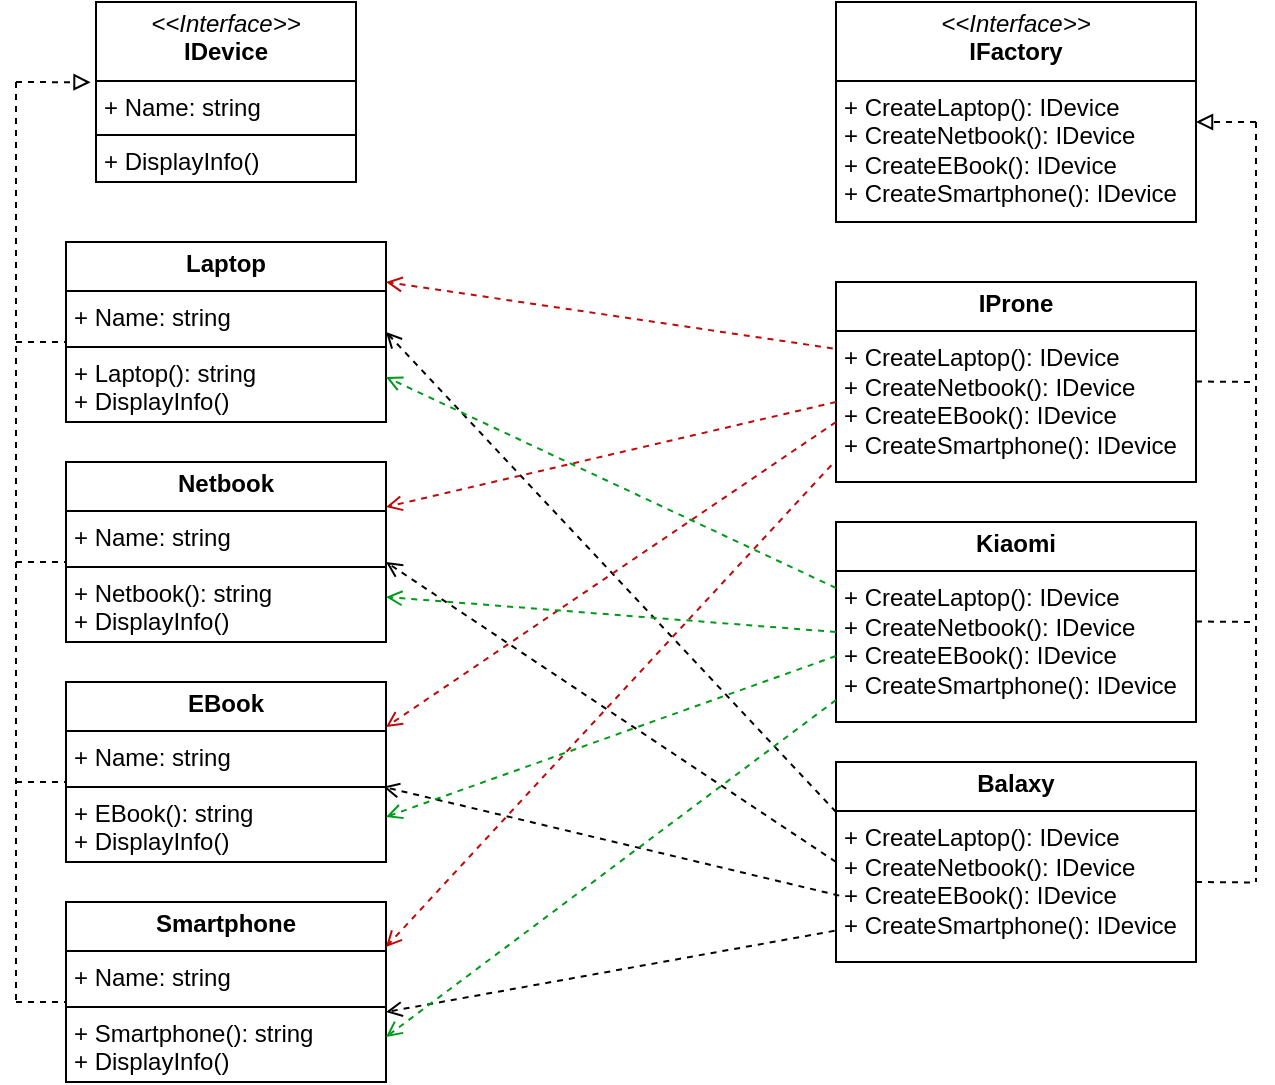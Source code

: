 <mxfile version="26.1.0">
  <diagram id="C5RBs43oDa-KdzZeNtuy" name="Page-1">
    <mxGraphModel dx="1050" dy="530" grid="1" gridSize="10" guides="1" tooltips="1" connect="1" arrows="1" fold="1" page="1" pageScale="1" pageWidth="827" pageHeight="1169" math="0" shadow="0">
      <root>
        <mxCell id="WIyWlLk6GJQsqaUBKTNV-0" />
        <mxCell id="WIyWlLk6GJQsqaUBKTNV-1" parent="WIyWlLk6GJQsqaUBKTNV-0" />
        <mxCell id="j7VxoDjMRTYSd_HDVywb-0" value="&lt;p style=&quot;margin:0px;margin-top:4px;text-align:center;&quot;&gt;&lt;i&gt;&amp;lt;&amp;lt;Interface&amp;gt;&amp;gt;&lt;/i&gt;&lt;br&gt;&lt;b&gt;IDevice&lt;/b&gt;&lt;/p&gt;&lt;hr size=&quot;1&quot; style=&quot;border-style:solid;&quot;&gt;&lt;p style=&quot;margin:0px;margin-left:4px;&quot;&gt;+ Name: string&lt;/p&gt;&lt;hr size=&quot;1&quot; style=&quot;border-style:solid;&quot;&gt;&lt;p style=&quot;margin:0px;margin-left:4px;&quot;&gt;+ DisplayInfo()&lt;/p&gt;" style="verticalAlign=top;align=left;overflow=fill;html=1;whiteSpace=wrap;" vertex="1" parent="WIyWlLk6GJQsqaUBKTNV-1">
          <mxGeometry x="80" y="80" width="130" height="90" as="geometry" />
        </mxCell>
        <mxCell id="j7VxoDjMRTYSd_HDVywb-1" value="&lt;p style=&quot;margin:0px;margin-top:4px;text-align:center;&quot;&gt;&lt;b&gt;Laptop&lt;/b&gt;&lt;/p&gt;&lt;hr size=&quot;1&quot; style=&quot;border-style:solid;&quot;&gt;&lt;p style=&quot;margin:0px;margin-left:4px;&quot;&gt;+ &lt;span style=&quot;background-color: transparent; color: light-dark(rgb(0, 0, 0), rgb(255, 255, 255));&quot;&gt;Name: string&lt;/span&gt;&lt;/p&gt;&lt;hr size=&quot;1&quot; style=&quot;border-style:solid;&quot;&gt;&lt;p style=&quot;margin:0px;margin-left:4px;&quot;&gt;+&amp;nbsp;&lt;span style=&quot;text-align: center;&quot;&gt;Laptop&lt;/span&gt;():&amp;nbsp;&lt;span style=&quot;background-color: transparent; color: light-dark(rgb(0, 0, 0), rgb(255, 255, 255));&quot;&gt;string&lt;/span&gt;&lt;/p&gt;&lt;p style=&quot;margin:0px;margin-left:4px;&quot;&gt;+ DisplayInfo()&lt;span style=&quot;background-color: transparent; color: light-dark(rgb(0, 0, 0), rgb(255, 255, 255));&quot;&gt;&lt;/span&gt;&lt;/p&gt;" style="verticalAlign=top;align=left;overflow=fill;html=1;whiteSpace=wrap;" vertex="1" parent="WIyWlLk6GJQsqaUBKTNV-1">
          <mxGeometry x="65" y="200" width="160" height="90" as="geometry" />
        </mxCell>
        <mxCell id="j7VxoDjMRTYSd_HDVywb-2" value="&lt;p style=&quot;margin:0px;margin-top:4px;text-align:center;&quot;&gt;&lt;b&gt;Netbook&lt;/b&gt;&lt;/p&gt;&lt;hr size=&quot;1&quot; style=&quot;border-style:solid;&quot;&gt;&lt;p style=&quot;margin:0px;margin-left:4px;&quot;&gt;+ &lt;span style=&quot;background-color: transparent; color: light-dark(rgb(0, 0, 0), rgb(255, 255, 255));&quot;&gt;Name: string&lt;/span&gt;&lt;/p&gt;&lt;hr size=&quot;1&quot; style=&quot;border-style:solid;&quot;&gt;&lt;p style=&quot;margin: 0px 0px 0px 4px;&quot;&gt;+ Netbook():&amp;nbsp;&lt;span style=&quot;background-color: transparent; color: light-dark(rgb(0, 0, 0), rgb(255, 255, 255));&quot;&gt;string&lt;/span&gt;&lt;/p&gt;&lt;p style=&quot;margin:0px;margin-left:4px;&quot;&gt;+ DisplayInfo()&lt;span style=&quot;background-color: transparent; color: light-dark(rgb(0, 0, 0), rgb(255, 255, 255));&quot;&gt;&lt;/span&gt;&lt;/p&gt;" style="verticalAlign=top;align=left;overflow=fill;html=1;whiteSpace=wrap;" vertex="1" parent="WIyWlLk6GJQsqaUBKTNV-1">
          <mxGeometry x="65" y="310" width="160" height="90" as="geometry" />
        </mxCell>
        <mxCell id="j7VxoDjMRTYSd_HDVywb-3" value="&lt;p style=&quot;margin:0px;margin-top:4px;text-align:center;&quot;&gt;&lt;b&gt;EBook&lt;/b&gt;&lt;/p&gt;&lt;hr size=&quot;1&quot; style=&quot;border-style:solid;&quot;&gt;&lt;p style=&quot;margin:0px;margin-left:4px;&quot;&gt;+ &lt;span style=&quot;background-color: transparent; color: light-dark(rgb(0, 0, 0), rgb(255, 255, 255));&quot;&gt;Name: string&lt;/span&gt;&lt;/p&gt;&lt;hr size=&quot;1&quot; style=&quot;border-style:solid;&quot;&gt;&lt;p style=&quot;margin: 0px 0px 0px 4px;&quot;&gt;+ EBook():&amp;nbsp;&lt;span style=&quot;background-color: transparent; color: light-dark(rgb(0, 0, 0), rgb(255, 255, 255));&quot;&gt;string&lt;/span&gt;&lt;/p&gt;&lt;p style=&quot;margin:0px;margin-left:4px;&quot;&gt;+ DisplayInfo()&lt;span style=&quot;background-color: transparent; color: light-dark(rgb(0, 0, 0), rgb(255, 255, 255));&quot;&gt;&lt;/span&gt;&lt;/p&gt;" style="verticalAlign=top;align=left;overflow=fill;html=1;whiteSpace=wrap;" vertex="1" parent="WIyWlLk6GJQsqaUBKTNV-1">
          <mxGeometry x="65" y="420" width="160" height="90" as="geometry" />
        </mxCell>
        <mxCell id="j7VxoDjMRTYSd_HDVywb-4" value="&lt;p style=&quot;margin:0px;margin-top:4px;text-align:center;&quot;&gt;&lt;b&gt;Smartphone&lt;/b&gt;&lt;/p&gt;&lt;hr size=&quot;1&quot; style=&quot;border-style:solid;&quot;&gt;&lt;p style=&quot;margin:0px;margin-left:4px;&quot;&gt;+ &lt;span style=&quot;background-color: transparent; color: light-dark(rgb(0, 0, 0), rgb(255, 255, 255));&quot;&gt;Name: string&lt;/span&gt;&lt;/p&gt;&lt;hr size=&quot;1&quot; style=&quot;border-style:solid;&quot;&gt;&lt;p style=&quot;margin: 0px 0px 0px 4px;&quot;&gt;+ Smartphone():&amp;nbsp;&lt;span style=&quot;background-color: transparent; color: light-dark(rgb(0, 0, 0), rgb(255, 255, 255));&quot;&gt;string&lt;/span&gt;&lt;/p&gt;&lt;p style=&quot;margin:0px;margin-left:4px;&quot;&gt;+ DisplayInfo()&lt;span style=&quot;background-color: transparent; color: light-dark(rgb(0, 0, 0), rgb(255, 255, 255));&quot;&gt;&lt;/span&gt;&lt;/p&gt;" style="verticalAlign=top;align=left;overflow=fill;html=1;whiteSpace=wrap;" vertex="1" parent="WIyWlLk6GJQsqaUBKTNV-1">
          <mxGeometry x="65" y="530" width="160" height="90" as="geometry" />
        </mxCell>
        <mxCell id="j7VxoDjMRTYSd_HDVywb-5" value="&lt;p style=&quot;margin:0px;margin-top:4px;text-align:center;&quot;&gt;&lt;i&gt;&amp;lt;&amp;lt;Interface&amp;gt;&amp;gt;&lt;/i&gt;&lt;br&gt;&lt;b&gt;IFactory&lt;/b&gt;&lt;/p&gt;&lt;hr size=&quot;1&quot; style=&quot;border-style:solid;&quot;&gt;&lt;p style=&quot;margin:0px;margin-left:4px;&quot;&gt;&lt;/p&gt;&lt;p style=&quot;margin:0px;margin-left:4px;&quot;&gt;+ CreateLaptop():&amp;nbsp;IDevice&lt;/p&gt;&lt;p style=&quot;margin:0px;margin-left:4px;&quot;&gt;+ CreateNetbook():&amp;nbsp;IDevice&lt;/p&gt;&lt;p style=&quot;margin:0px;margin-left:4px;&quot;&gt;+ CreateEBook():&amp;nbsp;IDevice&lt;/p&gt;&lt;p style=&quot;margin:0px;margin-left:4px;&quot;&gt;+ CreateSmartphone():&amp;nbsp;IDevice&lt;/p&gt;" style="verticalAlign=top;align=left;overflow=fill;html=1;whiteSpace=wrap;" vertex="1" parent="WIyWlLk6GJQsqaUBKTNV-1">
          <mxGeometry x="450" y="80" width="180" height="110" as="geometry" />
        </mxCell>
        <mxCell id="j7VxoDjMRTYSd_HDVywb-6" value="&lt;p style=&quot;margin:0px;margin-top:4px;text-align:center;&quot;&gt;&lt;b&gt;IProne&lt;/b&gt;&lt;/p&gt;&lt;hr size=&quot;1&quot; style=&quot;border-style:solid;&quot;&gt;&lt;p style=&quot;margin:0px;margin-left:4px;&quot;&gt;&lt;/p&gt;&lt;p style=&quot;margin:0px;margin-left:4px;&quot;&gt;+ CreateLaptop():&amp;nbsp;IDevice&lt;/p&gt;&lt;p style=&quot;margin:0px;margin-left:4px;&quot;&gt;+ CreateNetbook():&amp;nbsp;IDevice&lt;/p&gt;&lt;p style=&quot;margin:0px;margin-left:4px;&quot;&gt;+ CreateEBook():&amp;nbsp;IDevice&lt;/p&gt;&lt;p style=&quot;margin:0px;margin-left:4px;&quot;&gt;+ CreateSmartphone():&amp;nbsp;IDevice&lt;/p&gt;" style="verticalAlign=top;align=left;overflow=fill;html=1;whiteSpace=wrap;" vertex="1" parent="WIyWlLk6GJQsqaUBKTNV-1">
          <mxGeometry x="450" y="220" width="180" height="100" as="geometry" />
        </mxCell>
        <mxCell id="j7VxoDjMRTYSd_HDVywb-7" value="&lt;p style=&quot;margin:0px;margin-top:4px;text-align:center;&quot;&gt;&lt;b&gt;Kiaomi&lt;/b&gt;&lt;/p&gt;&lt;hr size=&quot;1&quot; style=&quot;border-style:solid;&quot;&gt;&lt;p style=&quot;margin:0px;margin-left:4px;&quot;&gt;&lt;/p&gt;&lt;p style=&quot;margin:0px;margin-left:4px;&quot;&gt;+ CreateLaptop():&amp;nbsp;IDevice&lt;/p&gt;&lt;p style=&quot;margin:0px;margin-left:4px;&quot;&gt;+ CreateNetbook():&amp;nbsp;IDevice&lt;/p&gt;&lt;p style=&quot;margin:0px;margin-left:4px;&quot;&gt;+ CreateEBook():&amp;nbsp;IDevice&lt;/p&gt;&lt;p style=&quot;margin:0px;margin-left:4px;&quot;&gt;+ CreateSmartphone():&amp;nbsp;IDevice&lt;/p&gt;" style="verticalAlign=top;align=left;overflow=fill;html=1;whiteSpace=wrap;" vertex="1" parent="WIyWlLk6GJQsqaUBKTNV-1">
          <mxGeometry x="450" y="340" width="180" height="100" as="geometry" />
        </mxCell>
        <mxCell id="j7VxoDjMRTYSd_HDVywb-8" value="&lt;p style=&quot;margin:0px;margin-top:4px;text-align:center;&quot;&gt;&lt;b&gt;Balaxy&lt;/b&gt;&lt;/p&gt;&lt;hr size=&quot;1&quot; style=&quot;border-style:solid;&quot;&gt;&lt;p style=&quot;margin:0px;margin-left:4px;&quot;&gt;&lt;/p&gt;&lt;p style=&quot;margin:0px;margin-left:4px;&quot;&gt;+ CreateLaptop():&amp;nbsp;IDevice&lt;/p&gt;&lt;p style=&quot;margin:0px;margin-left:4px;&quot;&gt;+ CreateNetbook():&amp;nbsp;IDevice&lt;/p&gt;&lt;p style=&quot;margin:0px;margin-left:4px;&quot;&gt;+ CreateEBook():&amp;nbsp;IDevice&lt;/p&gt;&lt;p style=&quot;margin:0px;margin-left:4px;&quot;&gt;+ CreateSmartphone():&amp;nbsp;IDevice&lt;/p&gt;" style="verticalAlign=top;align=left;overflow=fill;html=1;whiteSpace=wrap;" vertex="1" parent="WIyWlLk6GJQsqaUBKTNV-1">
          <mxGeometry x="450" y="460" width="180" height="100" as="geometry" />
        </mxCell>
        <mxCell id="j7VxoDjMRTYSd_HDVywb-9" value="" style="endArrow=none;dashed=1;html=1;rounded=0;" edge="1" parent="WIyWlLk6GJQsqaUBKTNV-1">
          <mxGeometry width="50" height="50" relative="1" as="geometry">
            <mxPoint x="40" y="120" as="sourcePoint" />
            <mxPoint x="40" y="580" as="targetPoint" />
          </mxGeometry>
        </mxCell>
        <mxCell id="j7VxoDjMRTYSd_HDVywb-10" value="" style="endArrow=none;dashed=1;html=1;rounded=0;" edge="1" parent="WIyWlLk6GJQsqaUBKTNV-1">
          <mxGeometry width="50" height="50" relative="1" as="geometry">
            <mxPoint x="40" y="580" as="sourcePoint" />
            <mxPoint x="65" y="580" as="targetPoint" />
          </mxGeometry>
        </mxCell>
        <mxCell id="j7VxoDjMRTYSd_HDVywb-11" value="" style="endArrow=none;dashed=1;html=1;rounded=0;" edge="1" parent="WIyWlLk6GJQsqaUBKTNV-1">
          <mxGeometry width="50" height="50" relative="1" as="geometry">
            <mxPoint x="40" y="470" as="sourcePoint" />
            <mxPoint x="65" y="470" as="targetPoint" />
          </mxGeometry>
        </mxCell>
        <mxCell id="j7VxoDjMRTYSd_HDVywb-12" value="" style="endArrow=none;dashed=1;html=1;rounded=0;" edge="1" parent="WIyWlLk6GJQsqaUBKTNV-1">
          <mxGeometry width="50" height="50" relative="1" as="geometry">
            <mxPoint x="40" y="360" as="sourcePoint" />
            <mxPoint x="65" y="360" as="targetPoint" />
          </mxGeometry>
        </mxCell>
        <mxCell id="j7VxoDjMRTYSd_HDVywb-13" value="" style="endArrow=none;dashed=1;html=1;rounded=0;" edge="1" parent="WIyWlLk6GJQsqaUBKTNV-1">
          <mxGeometry width="50" height="50" relative="1" as="geometry">
            <mxPoint x="40" y="250" as="sourcePoint" />
            <mxPoint x="65" y="250" as="targetPoint" />
          </mxGeometry>
        </mxCell>
        <mxCell id="j7VxoDjMRTYSd_HDVywb-14" value="" style="endArrow=block;dashed=1;html=1;rounded=0;entryX=-0.021;entryY=0.446;entryDx=0;entryDy=0;entryPerimeter=0;strokeColor=default;endFill=0;" edge="1" parent="WIyWlLk6GJQsqaUBKTNV-1" target="j7VxoDjMRTYSd_HDVywb-0">
          <mxGeometry width="50" height="50" relative="1" as="geometry">
            <mxPoint x="40" y="120" as="sourcePoint" />
            <mxPoint x="65" y="120" as="targetPoint" />
          </mxGeometry>
        </mxCell>
        <mxCell id="j7VxoDjMRTYSd_HDVywb-15" value="" style="endArrow=none;dashed=1;html=1;rounded=0;" edge="1" parent="WIyWlLk6GJQsqaUBKTNV-1">
          <mxGeometry width="50" height="50" relative="1" as="geometry">
            <mxPoint x="660" y="140" as="sourcePoint" />
            <mxPoint x="660" y="520" as="targetPoint" />
          </mxGeometry>
        </mxCell>
        <mxCell id="j7VxoDjMRTYSd_HDVywb-16" value="" style="endArrow=block;dashed=1;html=1;rounded=0;strokeColor=default;endFill=0;" edge="1" parent="WIyWlLk6GJQsqaUBKTNV-1">
          <mxGeometry width="50" height="50" relative="1" as="geometry">
            <mxPoint x="660" y="140" as="sourcePoint" />
            <mxPoint x="630" y="140" as="targetPoint" />
          </mxGeometry>
        </mxCell>
        <mxCell id="j7VxoDjMRTYSd_HDVywb-17" value="" style="endArrow=none;dashed=1;html=1;rounded=0;" edge="1" parent="WIyWlLk6GJQsqaUBKTNV-1">
          <mxGeometry width="50" height="50" relative="1" as="geometry">
            <mxPoint x="630" y="389.76" as="sourcePoint" />
            <mxPoint x="660" y="390" as="targetPoint" />
          </mxGeometry>
        </mxCell>
        <mxCell id="j7VxoDjMRTYSd_HDVywb-18" value="" style="endArrow=none;dashed=1;html=1;rounded=0;" edge="1" parent="WIyWlLk6GJQsqaUBKTNV-1">
          <mxGeometry width="50" height="50" relative="1" as="geometry">
            <mxPoint x="630" y="269.76" as="sourcePoint" />
            <mxPoint x="660" y="270" as="targetPoint" />
          </mxGeometry>
        </mxCell>
        <mxCell id="j7VxoDjMRTYSd_HDVywb-19" value="" style="endArrow=none;dashed=1;html=1;rounded=0;" edge="1" parent="WIyWlLk6GJQsqaUBKTNV-1">
          <mxGeometry width="50" height="50" relative="1" as="geometry">
            <mxPoint x="630" y="520" as="sourcePoint" />
            <mxPoint x="660" y="520.24" as="targetPoint" />
          </mxGeometry>
        </mxCell>
        <mxCell id="j7VxoDjMRTYSd_HDVywb-20" value="" style="endArrow=open;html=1;rounded=0;exitX=0;exitY=0.25;exitDx=0;exitDy=0;entryX=1;entryY=0.5;entryDx=0;entryDy=0;endFill=0;dashed=1;" edge="1" parent="WIyWlLk6GJQsqaUBKTNV-1" source="j7VxoDjMRTYSd_HDVywb-8" target="j7VxoDjMRTYSd_HDVywb-1">
          <mxGeometry width="50" height="50" relative="1" as="geometry">
            <mxPoint x="270" y="330" as="sourcePoint" />
            <mxPoint x="320" y="280" as="targetPoint" />
          </mxGeometry>
        </mxCell>
        <mxCell id="j7VxoDjMRTYSd_HDVywb-21" value="" style="endArrow=open;html=1;rounded=0;exitX=0;exitY=0.5;exitDx=0;exitDy=0;entryX=1;entryY=0.5;entryDx=0;entryDy=0;endFill=0;dashed=1;" edge="1" parent="WIyWlLk6GJQsqaUBKTNV-1" source="j7VxoDjMRTYSd_HDVywb-8">
          <mxGeometry width="50" height="50" relative="1" as="geometry">
            <mxPoint x="450" y="600" as="sourcePoint" />
            <mxPoint x="225" y="360" as="targetPoint" />
          </mxGeometry>
        </mxCell>
        <mxCell id="j7VxoDjMRTYSd_HDVywb-22" value="" style="endArrow=open;html=1;rounded=0;exitX=0.009;exitY=0.668;exitDx=0;exitDy=0;entryX=0.991;entryY=0.582;entryDx=0;entryDy=0;endFill=0;dashed=1;exitPerimeter=0;entryPerimeter=0;" edge="1" parent="WIyWlLk6GJQsqaUBKTNV-1" source="j7VxoDjMRTYSd_HDVywb-8" target="j7VxoDjMRTYSd_HDVywb-3">
          <mxGeometry width="50" height="50" relative="1" as="geometry">
            <mxPoint x="450" y="610" as="sourcePoint" />
            <mxPoint x="225" y="460" as="targetPoint" />
          </mxGeometry>
        </mxCell>
        <mxCell id="j7VxoDjMRTYSd_HDVywb-23" value="" style="endArrow=open;html=1;rounded=0;exitX=-0.004;exitY=0.844;exitDx=0;exitDy=0;entryX=0.991;entryY=0.582;entryDx=0;entryDy=0;endFill=0;dashed=1;exitPerimeter=0;entryPerimeter=0;" edge="1" parent="WIyWlLk6GJQsqaUBKTNV-1" source="j7VxoDjMRTYSd_HDVywb-8">
          <mxGeometry width="50" height="50" relative="1" as="geometry">
            <mxPoint x="453" y="640" as="sourcePoint" />
            <mxPoint x="225" y="585" as="targetPoint" />
          </mxGeometry>
        </mxCell>
        <mxCell id="j7VxoDjMRTYSd_HDVywb-24" value="" style="endArrow=open;html=1;rounded=0;exitX=-0.009;exitY=0.332;exitDx=0;exitDy=0;entryX=1;entryY=0.5;entryDx=0;entryDy=0;endFill=0;dashed=1;exitPerimeter=0;strokeColor=light-dark(#bf0808, #ffbeff);" edge="1" parent="WIyWlLk6GJQsqaUBKTNV-1" source="j7VxoDjMRTYSd_HDVywb-6">
          <mxGeometry width="50" height="50" relative="1" as="geometry">
            <mxPoint x="450" y="460" as="sourcePoint" />
            <mxPoint x="225" y="220" as="targetPoint" />
          </mxGeometry>
        </mxCell>
        <mxCell id="j7VxoDjMRTYSd_HDVywb-25" value="" style="endArrow=open;html=1;rounded=0;exitX=0;exitY=0.6;exitDx=0;exitDy=0;entryX=1;entryY=0.25;entryDx=0;entryDy=0;endFill=0;dashed=1;exitPerimeter=0;strokeColor=light-dark(#bf0808, #ffbeff);" edge="1" parent="WIyWlLk6GJQsqaUBKTNV-1" source="j7VxoDjMRTYSd_HDVywb-6" target="j7VxoDjMRTYSd_HDVywb-2">
          <mxGeometry width="50" height="50" relative="1" as="geometry">
            <mxPoint x="458" y="263" as="sourcePoint" />
            <mxPoint x="235" y="230" as="targetPoint" />
          </mxGeometry>
        </mxCell>
        <mxCell id="j7VxoDjMRTYSd_HDVywb-26" value="" style="endArrow=open;html=1;rounded=0;entryX=1;entryY=0.25;entryDx=0;entryDy=0;endFill=0;dashed=1;strokeColor=light-dark(#bf0808, #ffbeff);" edge="1" parent="WIyWlLk6GJQsqaUBKTNV-1" target="j7VxoDjMRTYSd_HDVywb-3">
          <mxGeometry width="50" height="50" relative="1" as="geometry">
            <mxPoint x="450" y="290" as="sourcePoint" />
            <mxPoint x="235" y="343" as="targetPoint" />
          </mxGeometry>
        </mxCell>
        <mxCell id="j7VxoDjMRTYSd_HDVywb-27" value="" style="endArrow=open;html=1;rounded=0;entryX=1;entryY=0.25;entryDx=0;entryDy=0;endFill=0;dashed=1;exitX=-0.013;exitY=0.916;exitDx=0;exitDy=0;exitPerimeter=0;strokeColor=light-dark(#bf0808, #ffbeff);" edge="1" parent="WIyWlLk6GJQsqaUBKTNV-1" source="j7VxoDjMRTYSd_HDVywb-6" target="j7VxoDjMRTYSd_HDVywb-4">
          <mxGeometry width="50" height="50" relative="1" as="geometry">
            <mxPoint x="460" y="300" as="sourcePoint" />
            <mxPoint x="235" y="453" as="targetPoint" />
          </mxGeometry>
        </mxCell>
        <mxCell id="j7VxoDjMRTYSd_HDVywb-28" value="" style="endArrow=open;html=1;rounded=0;exitX=-0.009;exitY=0.332;exitDx=0;exitDy=0;entryX=1;entryY=0.75;entryDx=0;entryDy=0;endFill=0;dashed=1;exitPerimeter=0;strokeColor=light-dark(#009919, #ffbeff);" edge="1" parent="WIyWlLk6GJQsqaUBKTNV-1" target="j7VxoDjMRTYSd_HDVywb-1">
          <mxGeometry width="50" height="50" relative="1" as="geometry">
            <mxPoint x="450" y="373" as="sourcePoint" />
            <mxPoint x="227" y="340" as="targetPoint" />
          </mxGeometry>
        </mxCell>
        <mxCell id="j7VxoDjMRTYSd_HDVywb-29" value="" style="endArrow=open;html=1;rounded=0;exitX=-0.009;exitY=0.332;exitDx=0;exitDy=0;entryX=1;entryY=0.75;entryDx=0;entryDy=0;endFill=0;dashed=1;exitPerimeter=0;strokeColor=light-dark(#009919, #ffbeff);" edge="1" parent="WIyWlLk6GJQsqaUBKTNV-1" target="j7VxoDjMRTYSd_HDVywb-2">
          <mxGeometry width="50" height="50" relative="1" as="geometry">
            <mxPoint x="450" y="395" as="sourcePoint" />
            <mxPoint x="225" y="290" as="targetPoint" />
          </mxGeometry>
        </mxCell>
        <mxCell id="j7VxoDjMRTYSd_HDVywb-30" value="" style="endArrow=open;html=1;rounded=0;exitX=-0.009;exitY=0.332;exitDx=0;exitDy=0;entryX=1;entryY=0.75;entryDx=0;entryDy=0;endFill=0;dashed=1;exitPerimeter=0;strokeColor=light-dark(#009919, #ffbeff);" edge="1" parent="WIyWlLk6GJQsqaUBKTNV-1" target="j7VxoDjMRTYSd_HDVywb-3">
          <mxGeometry width="50" height="50" relative="1" as="geometry">
            <mxPoint x="450" y="407" as="sourcePoint" />
            <mxPoint x="225" y="390" as="targetPoint" />
          </mxGeometry>
        </mxCell>
        <mxCell id="j7VxoDjMRTYSd_HDVywb-31" value="" style="endArrow=open;html=1;rounded=0;exitX=-0.009;exitY=0.332;exitDx=0;exitDy=0;entryX=1;entryY=0.75;entryDx=0;entryDy=0;endFill=0;dashed=1;exitPerimeter=0;strokeColor=light-dark(#009919, #ffbeff);" edge="1" parent="WIyWlLk6GJQsqaUBKTNV-1" target="j7VxoDjMRTYSd_HDVywb-4">
          <mxGeometry width="50" height="50" relative="1" as="geometry">
            <mxPoint x="450" y="429" as="sourcePoint" />
            <mxPoint x="225" y="510" as="targetPoint" />
          </mxGeometry>
        </mxCell>
      </root>
    </mxGraphModel>
  </diagram>
</mxfile>
